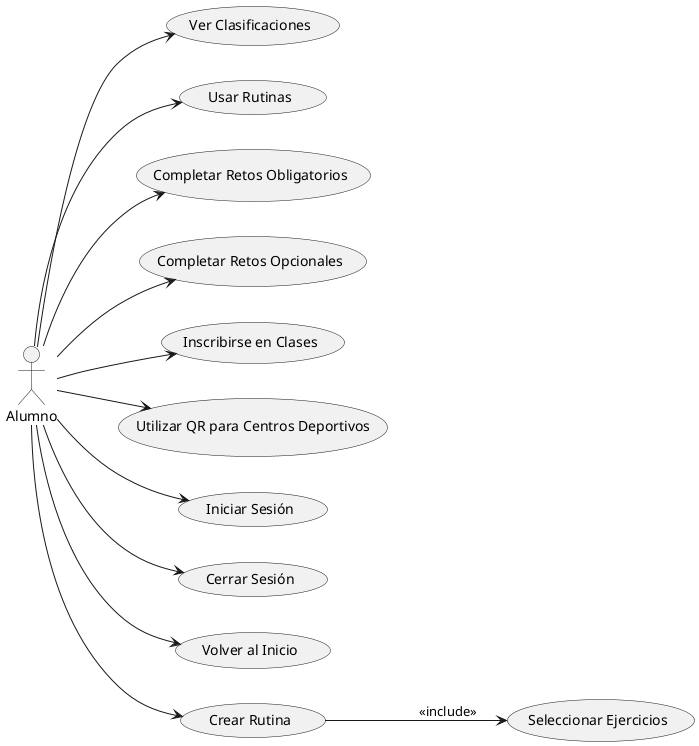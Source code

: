 @startuml
left to right direction

actor Alumno

usecase "Ver Clasificaciones" as VerClasificaciones
usecase "Usar Rutinas" as UsarRutinas
usecase "Completar Retos Obligatorios" as CompletarRetosObligatorios
usecase "Completar Retos Opcionales" as CompletarRetosOpcionales
usecase "Inscribirse en Clases" as InscribirseClases
usecase "Utilizar QR para Centros Deportivos" as UsarQR
usecase "Iniciar Sesión" as IniciarSesion
usecase "Cerrar Sesión" as CerrarSesion
usecase "Volver al Inicio" as VolverInicio
usecase "Crear Rutina" as CrearRutinaPersonalizada
usecase "Seleccionar Ejercicios" as SeleccionarEjercicios

Alumno --> VerClasificaciones
Alumno --> UsarRutinas
Alumno --> CompletarRetosObligatorios
Alumno --> CompletarRetosOpcionales
Alumno --> InscribirseClases
Alumno --> UsarQR
Alumno --> IniciarSesion
Alumno --> CerrarSesion
Alumno --> VolverInicio
Alumno --> CrearRutinaPersonalizada

CrearRutinaPersonalizada --> SeleccionarEjercicios : <<include>>

@enduml
